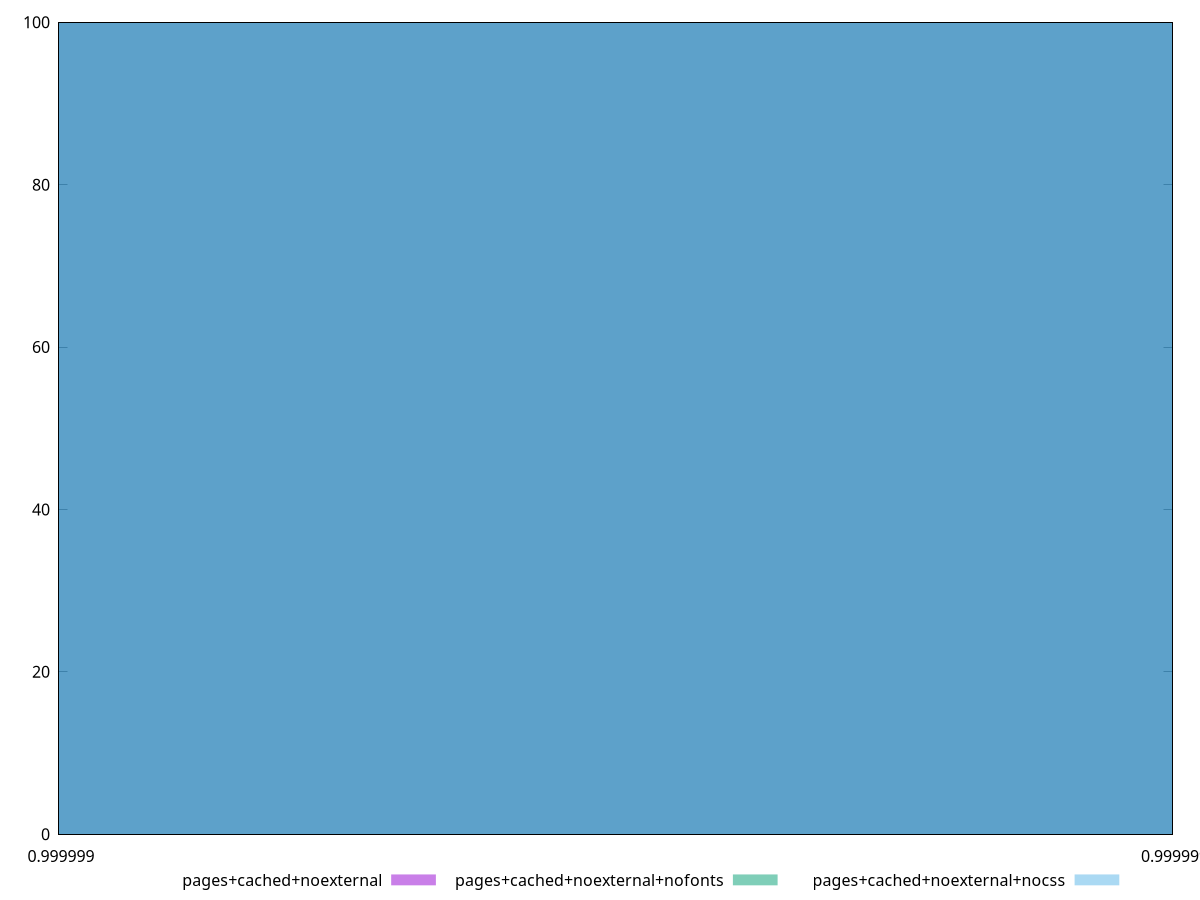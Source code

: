 $_pagesCachedNoexternal <<EOF
0.9999993380488859 100
EOF
$_pagesCachedNoexternalNofonts <<EOF
0.9999993380488859 100
EOF
$_pagesCachedNoexternalNocss <<EOF
0.9999993380488859 100
EOF
set key outside below
set terminal pngcairo
set output "report_00005_2020-11-02T22-26-11.212Z/estimated-input-latency/estimated-input-latency_pages+cached+noexternal_pages+cached+noexternal+nofonts_pages+cached+noexternal+nocss+hist.png"
set boxwidth 4.323062270729413e-16
set style fill transparent solid 0.5 noborder
set yrange [0:100]
plot $_pagesCachedNoexternal title "pages+cached+noexternal" with boxes ,$_pagesCachedNoexternalNofonts title "pages+cached+noexternal+nofonts" with boxes ,$_pagesCachedNoexternalNocss title "pages+cached+noexternal+nocss" with boxes ,